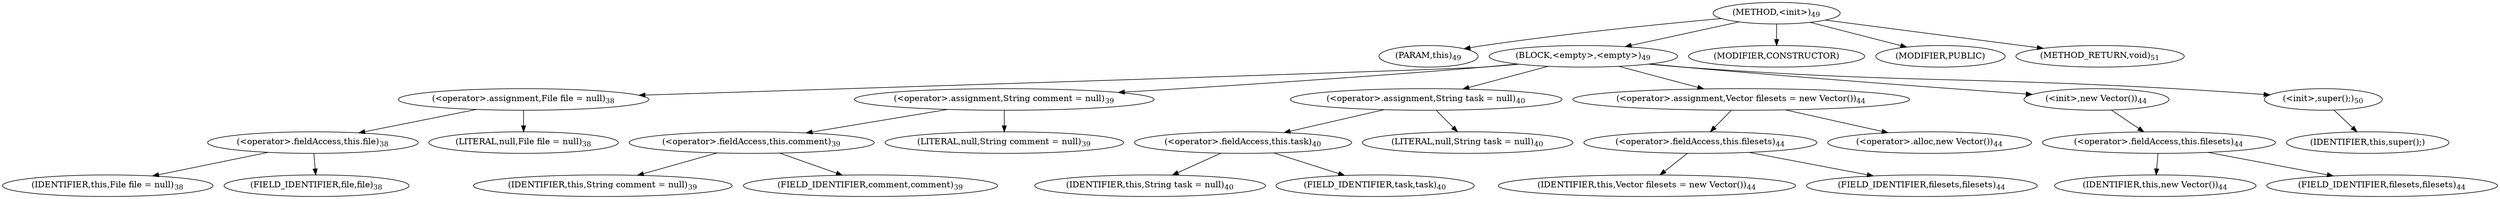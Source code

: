 digraph "&lt;init&gt;" {  
"55" [label = <(METHOD,&lt;init&gt;)<SUB>49</SUB>> ]
"4" [label = <(PARAM,this)<SUB>49</SUB>> ]
"56" [label = <(BLOCK,&lt;empty&gt;,&lt;empty&gt;)<SUB>49</SUB>> ]
"57" [label = <(&lt;operator&gt;.assignment,File file = null)<SUB>38</SUB>> ]
"58" [label = <(&lt;operator&gt;.fieldAccess,this.file)<SUB>38</SUB>> ]
"59" [label = <(IDENTIFIER,this,File file = null)<SUB>38</SUB>> ]
"60" [label = <(FIELD_IDENTIFIER,file,file)<SUB>38</SUB>> ]
"61" [label = <(LITERAL,null,File file = null)<SUB>38</SUB>> ]
"62" [label = <(&lt;operator&gt;.assignment,String comment = null)<SUB>39</SUB>> ]
"63" [label = <(&lt;operator&gt;.fieldAccess,this.comment)<SUB>39</SUB>> ]
"64" [label = <(IDENTIFIER,this,String comment = null)<SUB>39</SUB>> ]
"65" [label = <(FIELD_IDENTIFIER,comment,comment)<SUB>39</SUB>> ]
"66" [label = <(LITERAL,null,String comment = null)<SUB>39</SUB>> ]
"67" [label = <(&lt;operator&gt;.assignment,String task = null)<SUB>40</SUB>> ]
"68" [label = <(&lt;operator&gt;.fieldAccess,this.task)<SUB>40</SUB>> ]
"69" [label = <(IDENTIFIER,this,String task = null)<SUB>40</SUB>> ]
"70" [label = <(FIELD_IDENTIFIER,task,task)<SUB>40</SUB>> ]
"71" [label = <(LITERAL,null,String task = null)<SUB>40</SUB>> ]
"72" [label = <(&lt;operator&gt;.assignment,Vector filesets = new Vector())<SUB>44</SUB>> ]
"73" [label = <(&lt;operator&gt;.fieldAccess,this.filesets)<SUB>44</SUB>> ]
"74" [label = <(IDENTIFIER,this,Vector filesets = new Vector())<SUB>44</SUB>> ]
"75" [label = <(FIELD_IDENTIFIER,filesets,filesets)<SUB>44</SUB>> ]
"76" [label = <(&lt;operator&gt;.alloc,new Vector())<SUB>44</SUB>> ]
"77" [label = <(&lt;init&gt;,new Vector())<SUB>44</SUB>> ]
"78" [label = <(&lt;operator&gt;.fieldAccess,this.filesets)<SUB>44</SUB>> ]
"79" [label = <(IDENTIFIER,this,new Vector())<SUB>44</SUB>> ]
"80" [label = <(FIELD_IDENTIFIER,filesets,filesets)<SUB>44</SUB>> ]
"81" [label = <(&lt;init&gt;,super();)<SUB>50</SUB>> ]
"3" [label = <(IDENTIFIER,this,super();)> ]
"82" [label = <(MODIFIER,CONSTRUCTOR)> ]
"83" [label = <(MODIFIER,PUBLIC)> ]
"84" [label = <(METHOD_RETURN,void)<SUB>51</SUB>> ]
  "55" -> "4" 
  "55" -> "56" 
  "55" -> "82" 
  "55" -> "83" 
  "55" -> "84" 
  "56" -> "57" 
  "56" -> "62" 
  "56" -> "67" 
  "56" -> "72" 
  "56" -> "77" 
  "56" -> "81" 
  "57" -> "58" 
  "57" -> "61" 
  "58" -> "59" 
  "58" -> "60" 
  "62" -> "63" 
  "62" -> "66" 
  "63" -> "64" 
  "63" -> "65" 
  "67" -> "68" 
  "67" -> "71" 
  "68" -> "69" 
  "68" -> "70" 
  "72" -> "73" 
  "72" -> "76" 
  "73" -> "74" 
  "73" -> "75" 
  "77" -> "78" 
  "78" -> "79" 
  "78" -> "80" 
  "81" -> "3" 
}
